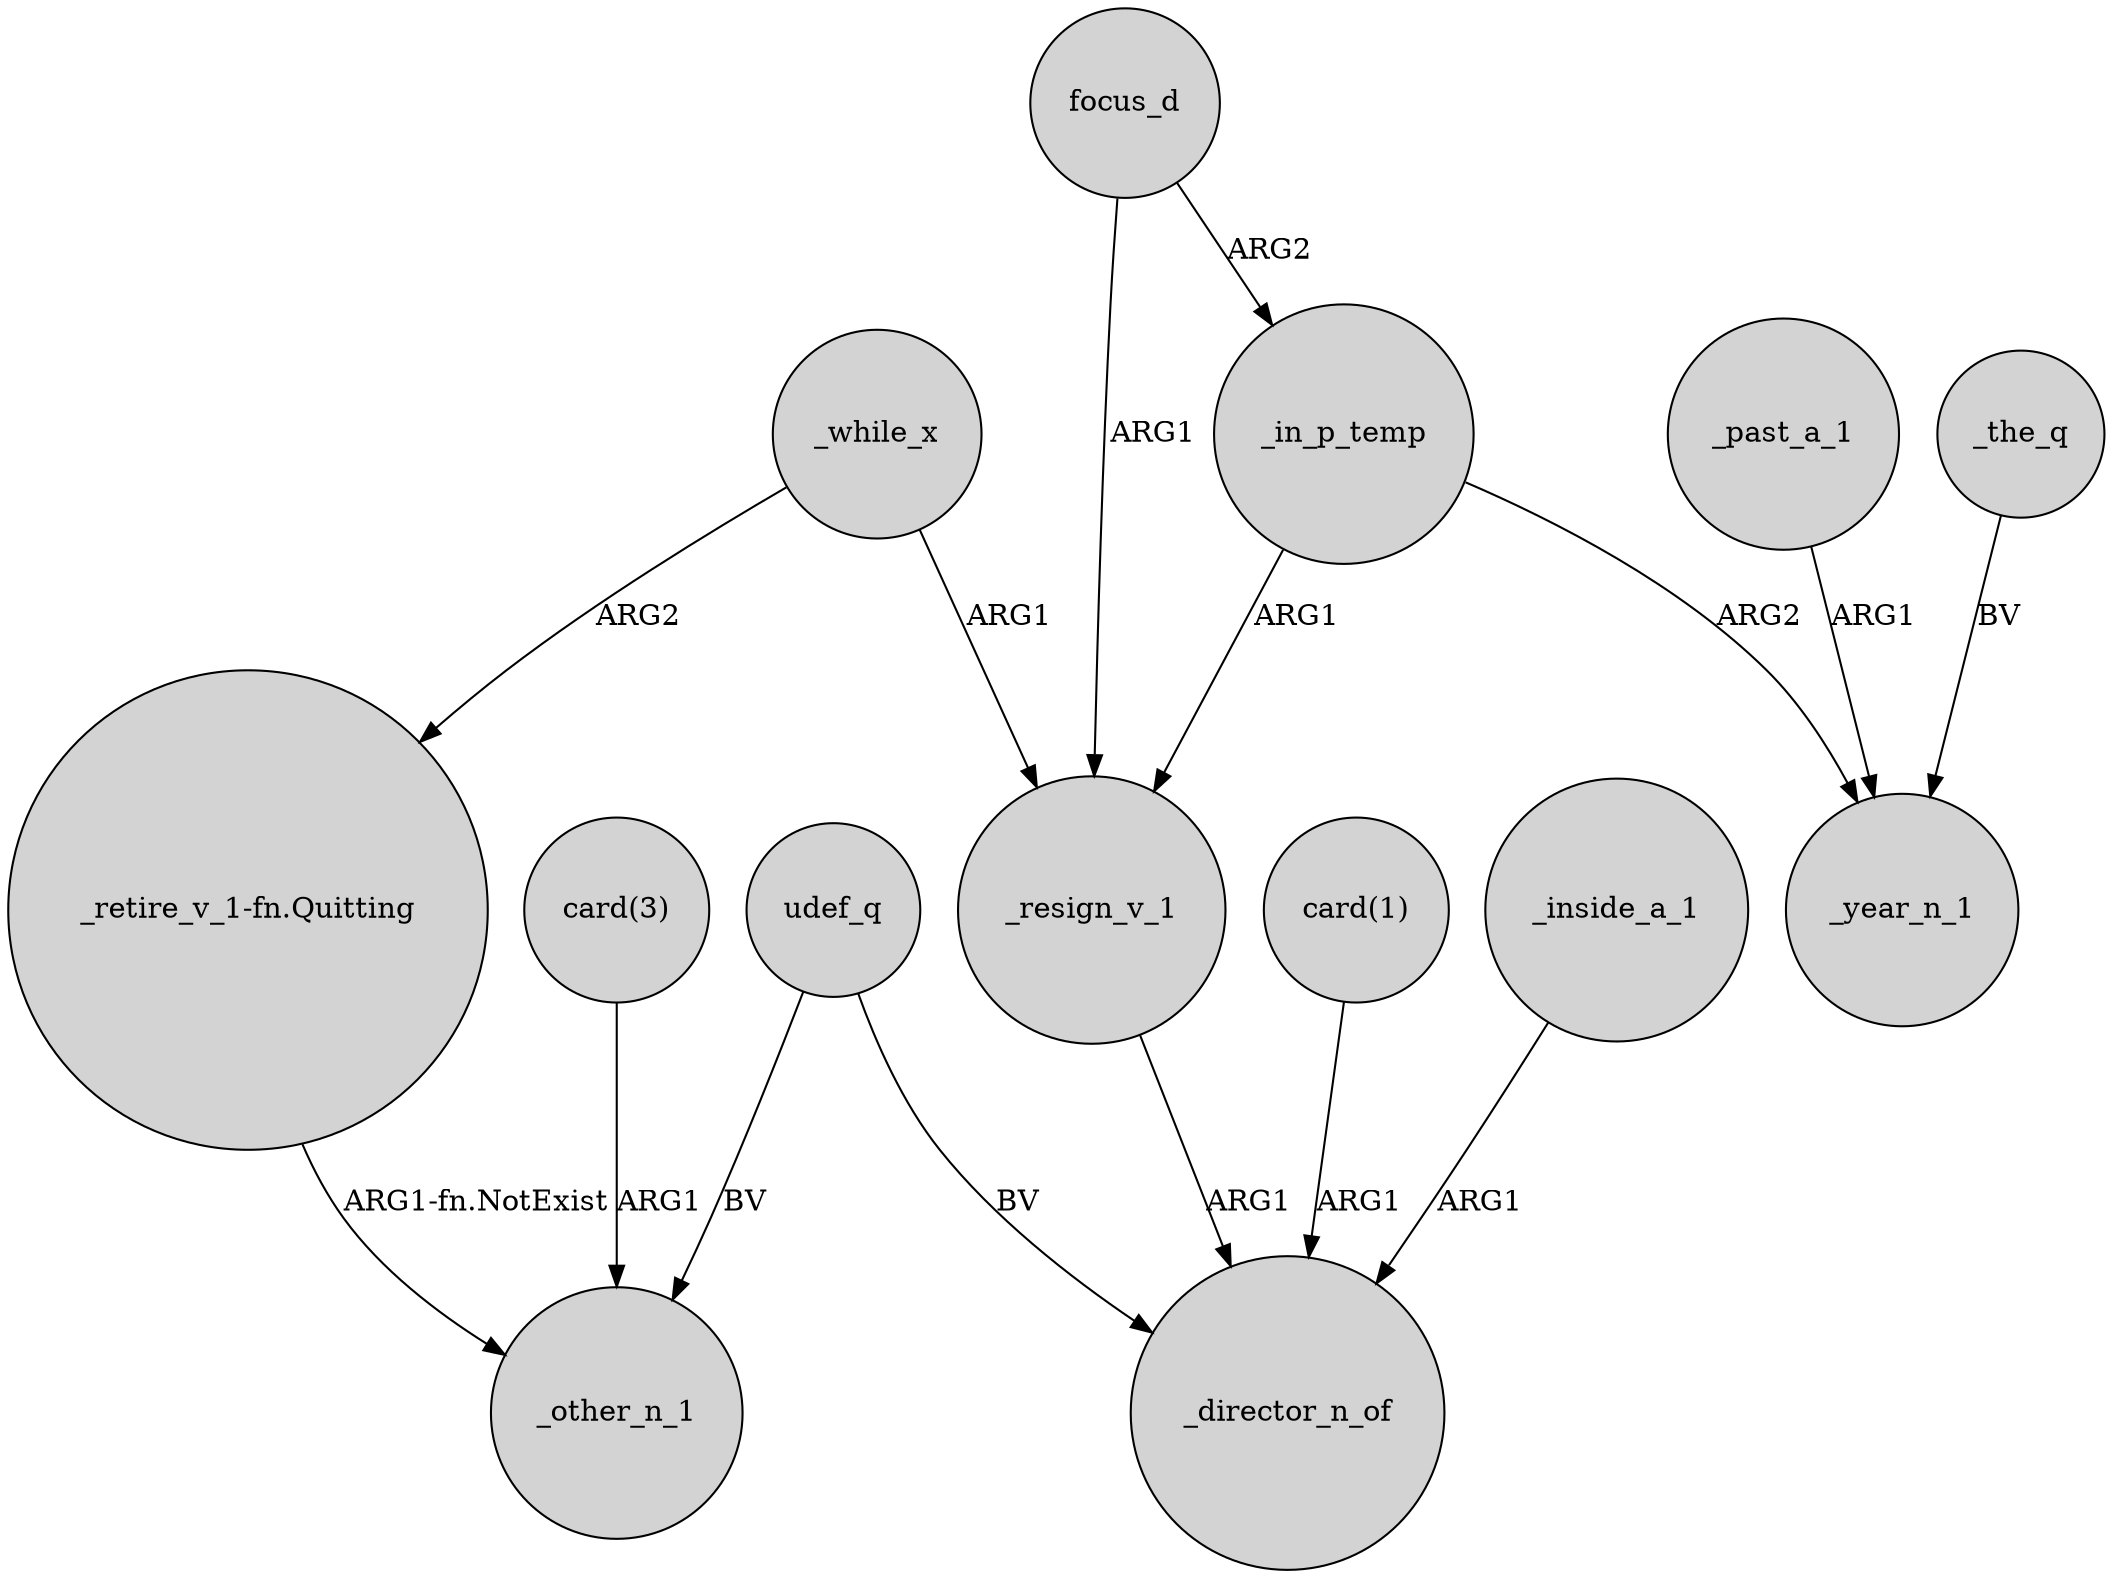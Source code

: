digraph {
	node [shape=circle style=filled]
	"_retire_v_1-fn.Quitting" -> _other_n_1 [label="ARG1-fn.NotExist"]
	_while_x -> _resign_v_1 [label=ARG1]
	focus_d -> _in_p_temp [label=ARG2]
	"card(3)" -> _other_n_1 [label=ARG1]
	_while_x -> "_retire_v_1-fn.Quitting" [label=ARG2]
	_in_p_temp -> _resign_v_1 [label=ARG1]
	udef_q -> _director_n_of [label=BV]
	udef_q -> _other_n_1 [label=BV]
	"card(1)" -> _director_n_of [label=ARG1]
	_past_a_1 -> _year_n_1 [label=ARG1]
	focus_d -> _resign_v_1 [label=ARG1]
	_the_q -> _year_n_1 [label=BV]
	_resign_v_1 -> _director_n_of [label=ARG1]
	_in_p_temp -> _year_n_1 [label=ARG2]
	_inside_a_1 -> _director_n_of [label=ARG1]
}
